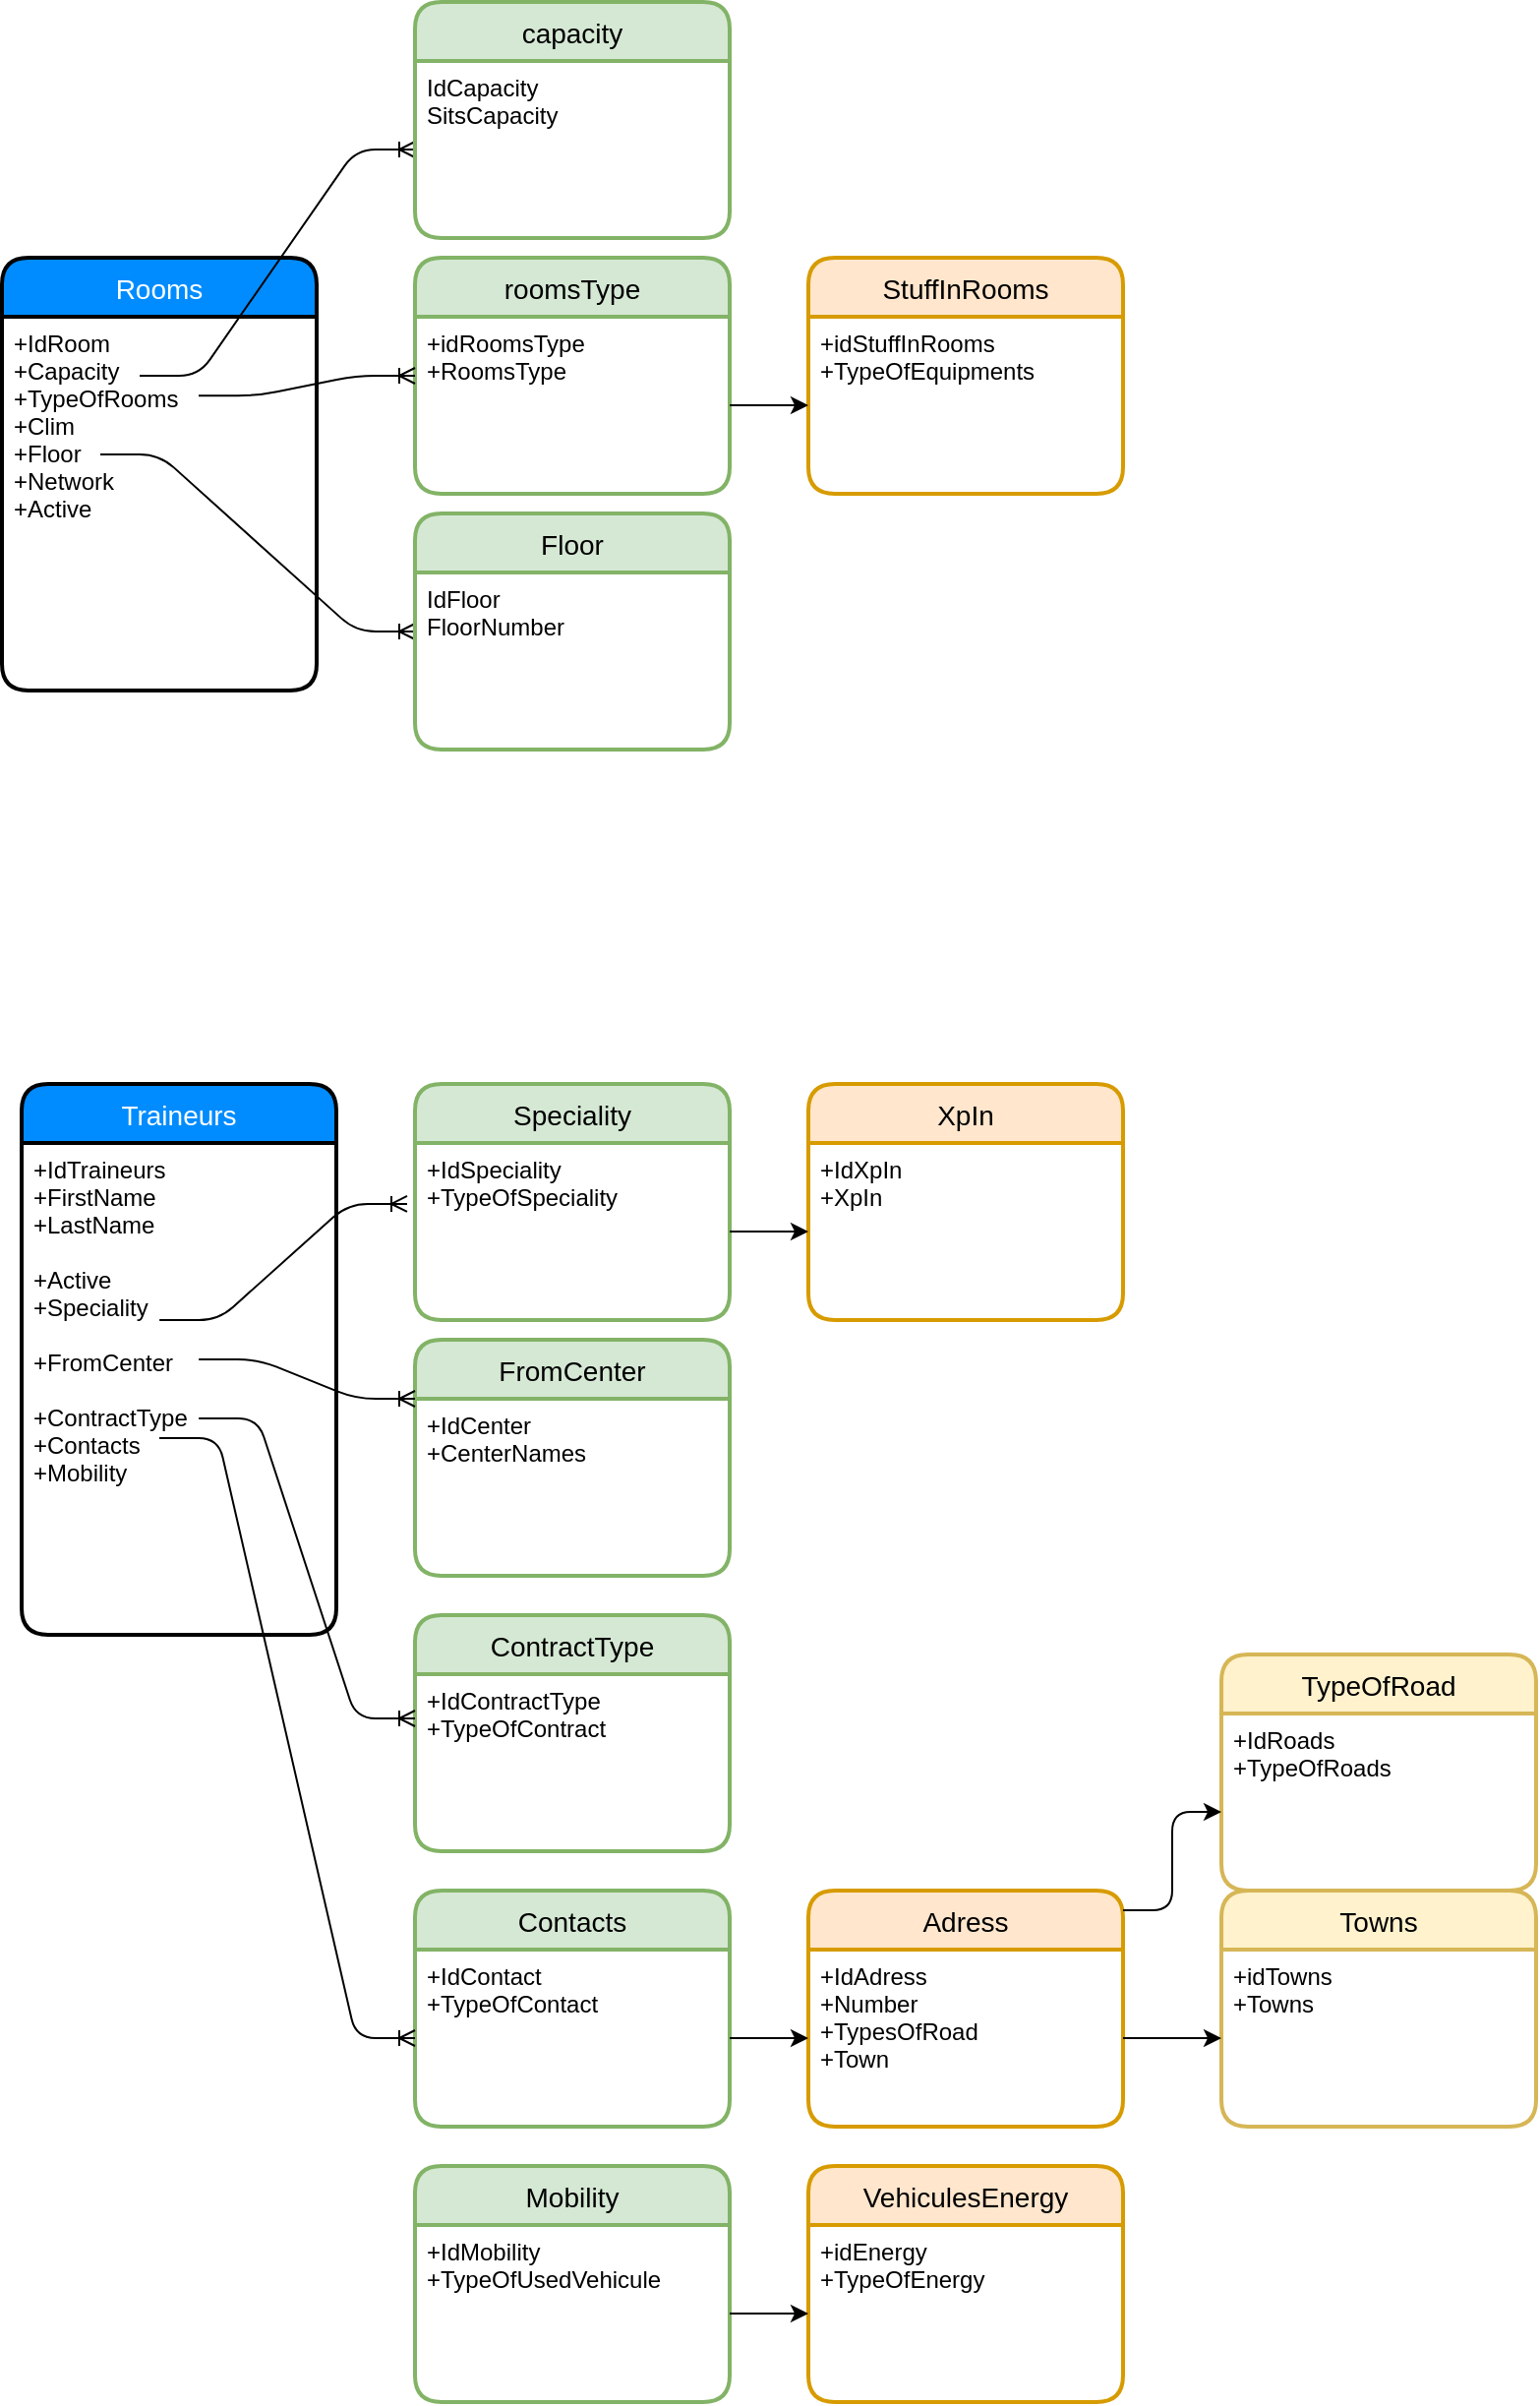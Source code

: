 <mxfile version="12.5.1" type="device"><diagram id="c_FgdC-Fhckcx7nlDciK" name="Page-1"><mxGraphModel dx="1421" dy="2000" grid="1" gridSize="10" guides="1" tooltips="1" connect="1" arrows="1" fold="1" page="1" pageScale="1" pageWidth="827" pageHeight="1169" math="0" shadow="0"><root><mxCell id="0"/><mxCell id="1" parent="0"/><mxCell id="vV2OZhfB6OUsBRNj7-WW-6" value="Rooms" style="swimlane;childLayout=stackLayout;horizontal=1;startSize=30;horizontalStack=0;fillColor=#008cff;fontColor=#FFFFFF;rounded=1;fontSize=14;fontStyle=0;strokeWidth=2;resizeParent=0;resizeLast=1;shadow=0;dashed=0;align=center;" vertex="1" parent="1"><mxGeometry x="30" y="20" width="160" height="220" as="geometry"/></mxCell><mxCell id="vV2OZhfB6OUsBRNj7-WW-11" value="" style="edgeStyle=entityRelationEdgeStyle;fontSize=12;html=1;endArrow=ERoneToMany;entryX=0;entryY=0.5;entryDx=0;entryDy=0;" edge="1" parent="vV2OZhfB6OUsBRNj7-WW-6" target="vV2OZhfB6OUsBRNj7-WW-64"><mxGeometry width="100" height="100" relative="1" as="geometry"><mxPoint x="70" y="60" as="sourcePoint"/><mxPoint x="180" y="-60" as="targetPoint"/></mxGeometry></mxCell><mxCell id="vV2OZhfB6OUsBRNj7-WW-7" value="+IdRoom&#xA;+Capacity&#xA;+TypeOfRooms&#xA;+Clim&#xA;+Floor&#xA;+Network&#xA;+Active&#xA;&#xA;&#xA;&#xA;&#xA;&#xA;&#xA;" style="align=left;strokeColor=none;fillColor=none;spacingLeft=4;fontSize=12;verticalAlign=top;resizable=0;rotatable=0;part=1;labelBackgroundColor=none;" vertex="1" parent="vV2OZhfB6OUsBRNj7-WW-6"><mxGeometry y="30" width="160" height="190" as="geometry"/></mxCell><mxCell id="vV2OZhfB6OUsBRNj7-WW-51" value="" style="edgeStyle=entityRelationEdgeStyle;fontSize=12;html=1;endArrow=ERoneToMany;" edge="1" parent="1" target="vV2OZhfB6OUsBRNj7-WW-65"><mxGeometry width="100" height="100" relative="1" as="geometry"><mxPoint x="80" y="120" as="sourcePoint"/><mxPoint x="210" y="110" as="targetPoint"/></mxGeometry></mxCell><mxCell id="vV2OZhfB6OUsBRNj7-WW-63" value="capacity" style="swimlane;childLayout=stackLayout;horizontal=1;startSize=30;horizontalStack=0;fillColor=#d5e8d4;rounded=1;fontSize=14;fontStyle=0;strokeWidth=2;resizeParent=0;resizeLast=1;shadow=0;dashed=0;align=center;labelBackgroundColor=none;strokeColor=#82b366;" vertex="1" parent="1"><mxGeometry x="240" y="-110" width="160" height="120" as="geometry"/></mxCell><mxCell id="vV2OZhfB6OUsBRNj7-WW-64" value="IdCapacity&#xA;SitsCapacity&#xA;" style="align=left;strokeColor=none;fillColor=none;spacingLeft=4;fontSize=12;verticalAlign=top;resizable=0;rotatable=0;part=1;" vertex="1" parent="vV2OZhfB6OUsBRNj7-WW-63"><mxGeometry y="30" width="160" height="90" as="geometry"/></mxCell><mxCell id="vV2OZhfB6OUsBRNj7-WW-65" value="Floor" style="swimlane;childLayout=stackLayout;horizontal=1;startSize=30;horizontalStack=0;fillColor=#d5e8d4;rounded=1;fontSize=14;fontStyle=0;strokeWidth=2;resizeParent=0;resizeLast=1;shadow=0;dashed=0;align=center;strokeColor=#82b366;" vertex="1" parent="1"><mxGeometry x="240" y="150" width="160" height="120" as="geometry"/></mxCell><mxCell id="vV2OZhfB6OUsBRNj7-WW-66" value="IdFloor&#xA;FloorNumber&#xA;" style="align=left;strokeColor=none;fillColor=none;spacingLeft=4;fontSize=12;verticalAlign=top;resizable=0;rotatable=0;part=1;" vertex="1" parent="vV2OZhfB6OUsBRNj7-WW-65"><mxGeometry y="30" width="160" height="90" as="geometry"/></mxCell><mxCell id="vV2OZhfB6OUsBRNj7-WW-70" value="Traineurs" style="swimlane;childLayout=stackLayout;horizontal=1;startSize=30;horizontalStack=0;fillColor=#008cff;fontColor=#FFFFFF;rounded=1;fontSize=14;fontStyle=0;strokeWidth=2;resizeParent=0;resizeLast=1;shadow=0;dashed=0;align=center;labelBackgroundColor=none;" vertex="1" parent="1"><mxGeometry x="40" y="440" width="160" height="280" as="geometry"/></mxCell><mxCell id="vV2OZhfB6OUsBRNj7-WW-71" value="+IdTraineurs&#xA;+FirstName&#xA;+LastName&#xA;&#xA;+Active&#xA;+Speciality&#xA;&#xA;+FromCenter&#xA;&#xA;+ContractType&#xA;+Contacts&#xA;+Mobility&#xA;" style="align=left;strokeColor=none;fillColor=none;spacingLeft=4;fontSize=12;verticalAlign=top;resizable=0;rotatable=0;part=1;" vertex="1" parent="vV2OZhfB6OUsBRNj7-WW-70"><mxGeometry y="30" width="160" height="250" as="geometry"/></mxCell><mxCell id="vV2OZhfB6OUsBRNj7-WW-72" value="Speciality" style="swimlane;childLayout=stackLayout;horizontal=1;startSize=30;horizontalStack=0;fillColor=#d5e8d4;rounded=1;fontSize=14;fontStyle=0;strokeWidth=2;resizeParent=0;resizeLast=1;shadow=0;dashed=0;align=center;labelBackgroundColor=none;strokeColor=#82b366;" vertex="1" parent="1"><mxGeometry x="240" y="440" width="160" height="120" as="geometry"/></mxCell><mxCell id="vV2OZhfB6OUsBRNj7-WW-73" value="+IdSpeciality&#xA;+TypeOfSpeciality" style="align=left;strokeColor=none;fillColor=none;spacingLeft=4;fontSize=12;verticalAlign=top;resizable=0;rotatable=0;part=1;" vertex="1" parent="vV2OZhfB6OUsBRNj7-WW-72"><mxGeometry y="30" width="160" height="90" as="geometry"/></mxCell><mxCell id="vV2OZhfB6OUsBRNj7-WW-74" value="FromCenter" style="swimlane;childLayout=stackLayout;horizontal=1;startSize=30;horizontalStack=0;fillColor=#d5e8d4;rounded=1;fontSize=14;fontStyle=0;strokeWidth=2;resizeParent=0;resizeLast=1;shadow=0;dashed=0;align=center;labelBackgroundColor=none;strokeColor=#82b366;" vertex="1" parent="1"><mxGeometry x="240" y="570" width="160" height="120" as="geometry"/></mxCell><mxCell id="vV2OZhfB6OUsBRNj7-WW-75" value="+IdCenter&#xA;+CenterNames&#xA;" style="align=left;strokeColor=none;fillColor=none;spacingLeft=4;fontSize=12;verticalAlign=top;resizable=0;rotatable=0;part=1;" vertex="1" parent="vV2OZhfB6OUsBRNj7-WW-74"><mxGeometry y="30" width="160" height="90" as="geometry"/></mxCell><mxCell id="vV2OZhfB6OUsBRNj7-WW-76" value="ContractType" style="swimlane;childLayout=stackLayout;horizontal=1;startSize=30;horizontalStack=0;fillColor=#d5e8d4;rounded=1;fontSize=14;fontStyle=0;strokeWidth=2;resizeParent=0;resizeLast=1;shadow=0;dashed=0;align=center;labelBackgroundColor=none;strokeColor=#82b366;" vertex="1" parent="1"><mxGeometry x="240" y="710" width="160" height="120" as="geometry"/></mxCell><mxCell id="vV2OZhfB6OUsBRNj7-WW-77" value="+IdContractType&#xA;+TypeOfContract&#xA;" style="align=left;strokeColor=none;fillColor=none;spacingLeft=4;fontSize=12;verticalAlign=top;resizable=0;rotatable=0;part=1;" vertex="1" parent="vV2OZhfB6OUsBRNj7-WW-76"><mxGeometry y="30" width="160" height="90" as="geometry"/></mxCell><mxCell id="vV2OZhfB6OUsBRNj7-WW-79" value="Contacts" style="swimlane;childLayout=stackLayout;horizontal=1;startSize=30;horizontalStack=0;fillColor=#d5e8d4;rounded=1;fontSize=14;fontStyle=0;strokeWidth=2;resizeParent=0;resizeLast=1;shadow=0;dashed=0;align=center;labelBackgroundColor=none;strokeColor=#82b366;" vertex="1" parent="1"><mxGeometry x="240" y="850" width="160" height="120" as="geometry"/></mxCell><mxCell id="vV2OZhfB6OUsBRNj7-WW-80" value="+IdContact&#xA;+TypeOfContact&#xA;" style="align=left;strokeColor=none;fillColor=none;spacingLeft=4;fontSize=12;verticalAlign=top;resizable=0;rotatable=0;part=1;" vertex="1" parent="vV2OZhfB6OUsBRNj7-WW-79"><mxGeometry y="30" width="160" height="90" as="geometry"/></mxCell><mxCell id="vV2OZhfB6OUsBRNj7-WW-81" value="" style="edgeStyle=entityRelationEdgeStyle;fontSize=12;html=1;endArrow=ERoneToMany;exitX=0.438;exitY=0.36;exitDx=0;exitDy=0;exitPerimeter=0;entryX=-0.025;entryY=0.344;entryDx=0;entryDy=0;entryPerimeter=0;" edge="1" parent="1" source="vV2OZhfB6OUsBRNj7-WW-71" target="vV2OZhfB6OUsBRNj7-WW-73"><mxGeometry width="100" height="100" relative="1" as="geometry"><mxPoint x="110" y="600" as="sourcePoint"/><mxPoint x="210" y="500" as="targetPoint"/></mxGeometry></mxCell><mxCell id="vV2OZhfB6OUsBRNj7-WW-82" value="" style="edgeStyle=entityRelationEdgeStyle;fontSize=12;html=1;endArrow=ERoneToMany;exitX=0.563;exitY=0.44;exitDx=0;exitDy=0;exitPerimeter=0;entryX=0;entryY=0;entryDx=0;entryDy=0;" edge="1" parent="1" source="vV2OZhfB6OUsBRNj7-WW-71" target="vV2OZhfB6OUsBRNj7-WW-75"><mxGeometry width="100" height="100" relative="1" as="geometry"><mxPoint x="130" y="630" as="sourcePoint"/><mxPoint x="230" y="530" as="targetPoint"/></mxGeometry></mxCell><mxCell id="vV2OZhfB6OUsBRNj7-WW-85" value="" style="edgeStyle=entityRelationEdgeStyle;fontSize=12;html=1;endArrow=ERoneToMany;exitX=0.563;exitY=0.56;exitDx=0;exitDy=0;exitPerimeter=0;entryX=0;entryY=0.25;entryDx=0;entryDy=0;" edge="1" parent="1" source="vV2OZhfB6OUsBRNj7-WW-71" target="vV2OZhfB6OUsBRNj7-WW-77"><mxGeometry width="100" height="100" relative="1" as="geometry"><mxPoint x="130" y="700" as="sourcePoint"/><mxPoint x="230" y="600" as="targetPoint"/></mxGeometry></mxCell><mxCell id="vV2OZhfB6OUsBRNj7-WW-87" value="" style="edgeStyle=entityRelationEdgeStyle;fontSize=12;html=1;endArrow=ERoneToMany;" edge="1" parent="1" target="vV2OZhfB6OUsBRNj7-WW-80"><mxGeometry width="100" height="100" relative="1" as="geometry"><mxPoint x="110" y="620" as="sourcePoint"/><mxPoint x="190" y="760" as="targetPoint"/></mxGeometry></mxCell><mxCell id="vV2OZhfB6OUsBRNj7-WW-88" value="Mobility" style="swimlane;childLayout=stackLayout;horizontal=1;startSize=30;horizontalStack=0;fillColor=#d5e8d4;rounded=1;fontSize=14;fontStyle=0;strokeWidth=2;resizeParent=0;resizeLast=1;shadow=0;dashed=0;align=center;labelBackgroundColor=none;strokeColor=#82b366;" vertex="1" parent="1"><mxGeometry x="240" y="990" width="160" height="120" as="geometry"/></mxCell><mxCell id="vV2OZhfB6OUsBRNj7-WW-89" value="+IdMobility&#xA;+TypeOfUsedVehicule&#xA;" style="align=left;strokeColor=none;fillColor=none;spacingLeft=4;fontSize=12;verticalAlign=top;resizable=0;rotatable=0;part=1;" vertex="1" parent="vV2OZhfB6OUsBRNj7-WW-88"><mxGeometry y="30" width="160" height="90" as="geometry"/></mxCell><mxCell id="vV2OZhfB6OUsBRNj7-WW-91" value="VehiculesEnergy" style="swimlane;childLayout=stackLayout;horizontal=1;startSize=30;horizontalStack=0;fillColor=#ffe6cc;rounded=1;fontSize=14;fontStyle=0;strokeWidth=2;resizeParent=0;resizeLast=1;shadow=0;dashed=0;align=center;labelBackgroundColor=none;strokeColor=#d79b00;" vertex="1" parent="1"><mxGeometry x="440" y="990" width="160" height="120" as="geometry"/></mxCell><mxCell id="vV2OZhfB6OUsBRNj7-WW-92" value="+idEnergy&#xA;+TypeOfEnergy&#xA;" style="align=left;strokeColor=none;fillColor=none;spacingLeft=4;fontSize=12;verticalAlign=top;resizable=0;rotatable=0;part=1;" vertex="1" parent="vV2OZhfB6OUsBRNj7-WW-91"><mxGeometry y="30" width="160" height="90" as="geometry"/></mxCell><mxCell id="vV2OZhfB6OUsBRNj7-WW-93" value="" style="edgeStyle=orthogonalEdgeStyle;rounded=0;orthogonalLoop=1;jettySize=auto;html=1;" edge="1" parent="1" source="vV2OZhfB6OUsBRNj7-WW-89" target="vV2OZhfB6OUsBRNj7-WW-92"><mxGeometry relative="1" as="geometry"/></mxCell><mxCell id="vV2OZhfB6OUsBRNj7-WW-94" value="roomsType" style="swimlane;childLayout=stackLayout;horizontal=1;startSize=30;horizontalStack=0;fillColor=#d5e8d4;rounded=1;fontSize=14;fontStyle=0;strokeWidth=2;resizeParent=0;resizeLast=1;shadow=0;dashed=0;align=center;labelBackgroundColor=none;strokeColor=#82b366;" vertex="1" parent="1"><mxGeometry x="240" y="20" width="160" height="120" as="geometry"/></mxCell><mxCell id="vV2OZhfB6OUsBRNj7-WW-95" value="+idRoomsType&#xA;+RoomsType&#xA;" style="align=left;strokeColor=none;fillColor=none;spacingLeft=4;fontSize=12;verticalAlign=top;resizable=0;rotatable=0;part=1;" vertex="1" parent="vV2OZhfB6OUsBRNj7-WW-94"><mxGeometry y="30" width="160" height="90" as="geometry"/></mxCell><mxCell id="vV2OZhfB6OUsBRNj7-WW-96" value="StuffInRooms" style="swimlane;childLayout=stackLayout;horizontal=1;startSize=30;horizontalStack=0;fillColor=#ffe6cc;rounded=1;fontSize=14;fontStyle=0;strokeWidth=2;resizeParent=0;resizeLast=1;shadow=0;dashed=0;align=center;labelBackgroundColor=none;strokeColor=#d79b00;" vertex="1" parent="1"><mxGeometry x="440" y="20" width="160" height="120" as="geometry"/></mxCell><mxCell id="vV2OZhfB6OUsBRNj7-WW-97" value="+idStuffInRooms&#xA;+TypeOfEquipments&#xA;" style="align=left;strokeColor=none;fillColor=none;spacingLeft=4;fontSize=12;verticalAlign=top;resizable=0;rotatable=0;part=1;" vertex="1" parent="vV2OZhfB6OUsBRNj7-WW-96"><mxGeometry y="30" width="160" height="90" as="geometry"/></mxCell><mxCell id="vV2OZhfB6OUsBRNj7-WW-98" value="" style="edgeStyle=orthogonalEdgeStyle;rounded=0;orthogonalLoop=1;jettySize=auto;html=1;" edge="1" parent="1" source="vV2OZhfB6OUsBRNj7-WW-95" target="vV2OZhfB6OUsBRNj7-WW-97"><mxGeometry relative="1" as="geometry"/></mxCell><mxCell id="vV2OZhfB6OUsBRNj7-WW-99" value="Adress" style="swimlane;childLayout=stackLayout;horizontal=1;startSize=30;horizontalStack=0;fillColor=#ffe6cc;rounded=1;fontSize=14;fontStyle=0;strokeWidth=2;resizeParent=0;resizeLast=1;shadow=0;dashed=0;align=center;labelBackgroundColor=none;strokeColor=#d79b00;" vertex="1" parent="1"><mxGeometry x="440" y="850" width="160" height="120" as="geometry"/></mxCell><mxCell id="vV2OZhfB6OUsBRNj7-WW-100" value="+IdAdress&#xA;+Number&#xA;+TypesOfRoad&#xA;+Town&#xA;" style="align=left;strokeColor=none;fillColor=none;spacingLeft=4;fontSize=12;verticalAlign=top;resizable=0;rotatable=0;part=1;" vertex="1" parent="vV2OZhfB6OUsBRNj7-WW-99"><mxGeometry y="30" width="160" height="90" as="geometry"/></mxCell><mxCell id="vV2OZhfB6OUsBRNj7-WW-101" value="TypeOfRoad" style="swimlane;childLayout=stackLayout;horizontal=1;startSize=30;horizontalStack=0;fillColor=#fff2cc;rounded=1;fontSize=14;fontStyle=0;strokeWidth=2;resizeParent=0;resizeLast=1;shadow=0;dashed=0;align=center;labelBackgroundColor=none;strokeColor=#d6b656;" vertex="1" parent="1"><mxGeometry x="650" y="730" width="160" height="120" as="geometry"/></mxCell><mxCell id="vV2OZhfB6OUsBRNj7-WW-102" value="+IdRoads&#xA;+TypeOfRoads&#xA;" style="align=left;strokeColor=none;fillColor=none;spacingLeft=4;fontSize=12;verticalAlign=top;resizable=0;rotatable=0;part=1;" vertex="1" parent="vV2OZhfB6OUsBRNj7-WW-101"><mxGeometry y="30" width="160" height="90" as="geometry"/></mxCell><mxCell id="vV2OZhfB6OUsBRNj7-WW-103" value="Towns" style="swimlane;childLayout=stackLayout;horizontal=1;startSize=30;horizontalStack=0;fillColor=#fff2cc;rounded=1;fontSize=14;fontStyle=0;strokeWidth=2;resizeParent=0;resizeLast=1;shadow=0;dashed=0;align=center;labelBackgroundColor=none;strokeColor=#d6b656;" vertex="1" parent="1"><mxGeometry x="650" y="850" width="160" height="120" as="geometry"/></mxCell><mxCell id="vV2OZhfB6OUsBRNj7-WW-104" value="+idTowns&#xA;+Towns&#xA;" style="align=left;strokeColor=none;fillColor=none;spacingLeft=4;fontSize=12;verticalAlign=top;resizable=0;rotatable=0;part=1;" vertex="1" parent="vV2OZhfB6OUsBRNj7-WW-103"><mxGeometry y="30" width="160" height="90" as="geometry"/></mxCell><mxCell id="vV2OZhfB6OUsBRNj7-WW-111" value="" style="edgeStyle=orthogonalEdgeStyle;rounded=0;orthogonalLoop=1;jettySize=auto;html=1;" edge="1" parent="1" source="vV2OZhfB6OUsBRNj7-WW-80" target="vV2OZhfB6OUsBRNj7-WW-100"><mxGeometry relative="1" as="geometry"/></mxCell><mxCell id="vV2OZhfB6OUsBRNj7-WW-112" value="" style="edgeStyle=orthogonalEdgeStyle;rounded=0;orthogonalLoop=1;jettySize=auto;html=1;" edge="1" parent="1" source="vV2OZhfB6OUsBRNj7-WW-100" target="vV2OZhfB6OUsBRNj7-WW-104"><mxGeometry relative="1" as="geometry"/></mxCell><mxCell id="vV2OZhfB6OUsBRNj7-WW-113" value="" style="edgeStyle=elbowEdgeStyle;elbow=horizontal;endArrow=classic;html=1;" edge="1" parent="1"><mxGeometry width="50" height="50" relative="1" as="geometry"><mxPoint x="600" y="860" as="sourcePoint"/><mxPoint x="650" y="810" as="targetPoint"/></mxGeometry></mxCell><mxCell id="vV2OZhfB6OUsBRNj7-WW-114" value="XpIn" style="swimlane;childLayout=stackLayout;horizontal=1;startSize=30;horizontalStack=0;fillColor=#ffe6cc;rounded=1;fontSize=14;fontStyle=0;strokeWidth=2;resizeParent=0;resizeLast=1;shadow=0;dashed=0;align=center;labelBackgroundColor=none;strokeColor=#d79b00;" vertex="1" parent="1"><mxGeometry x="440" y="440" width="160" height="120" as="geometry"/></mxCell><mxCell id="vV2OZhfB6OUsBRNj7-WW-115" value="+IdXpIn&#xA;+XpIn&#xA;" style="align=left;strokeColor=none;fillColor=none;spacingLeft=4;fontSize=12;verticalAlign=top;resizable=0;rotatable=0;part=1;" vertex="1" parent="vV2OZhfB6OUsBRNj7-WW-114"><mxGeometry y="30" width="160" height="90" as="geometry"/></mxCell><mxCell id="vV2OZhfB6OUsBRNj7-WW-116" value="" style="edgeStyle=orthogonalEdgeStyle;rounded=0;orthogonalLoop=1;jettySize=auto;html=1;" edge="1" parent="1" source="vV2OZhfB6OUsBRNj7-WW-73" target="vV2OZhfB6OUsBRNj7-WW-115"><mxGeometry relative="1" as="geometry"/></mxCell><mxCell id="vV2OZhfB6OUsBRNj7-WW-67" value="" style="edgeStyle=entityRelationEdgeStyle;fontSize=12;html=1;endArrow=ERoneToMany;exitX=0.625;exitY=0.211;exitDx=0;exitDy=0;exitPerimeter=0;entryX=0;entryY=0.5;entryDx=0;entryDy=0;" edge="1" parent="1" source="vV2OZhfB6OUsBRNj7-WW-7" target="vV2OZhfB6OUsBRNj7-WW-94"><mxGeometry width="100" height="100" relative="1" as="geometry"><mxPoint x="160" y="90" as="sourcePoint"/><mxPoint x="210" y="80" as="targetPoint"/></mxGeometry></mxCell></root></mxGraphModel></diagram></mxfile>